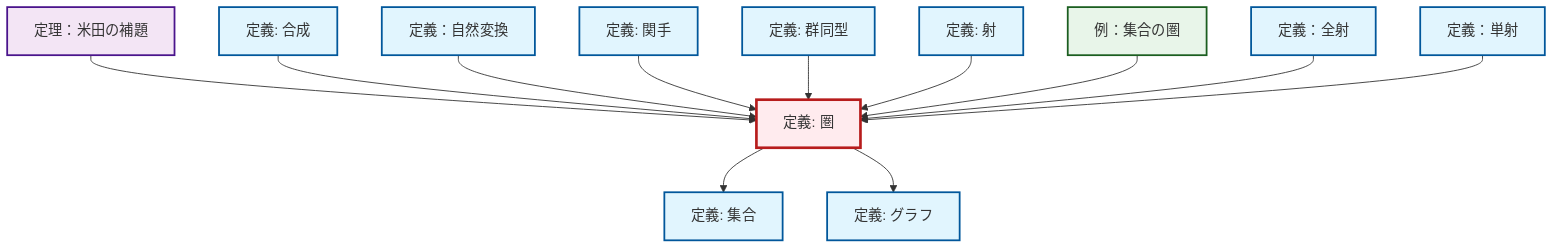 graph TD
    classDef definition fill:#e1f5fe,stroke:#01579b,stroke-width:2px
    classDef theorem fill:#f3e5f5,stroke:#4a148c,stroke-width:2px
    classDef axiom fill:#fff3e0,stroke:#e65100,stroke-width:2px
    classDef example fill:#e8f5e9,stroke:#1b5e20,stroke-width:2px
    classDef current fill:#ffebee,stroke:#b71c1c,stroke-width:3px
    def-set["定義: 集合"]:::definition
    def-composition["定義: 合成"]:::definition
    def-category["定義: 圏"]:::definition
    def-morphism["定義: 射"]:::definition
    def-functor["定義: 関手"]:::definition
    ex-set-category["例：集合の圏"]:::example
    thm-yoneda["定理：米田の補題"]:::theorem
    def-graph["定義: グラフ"]:::definition
    def-natural-transformation["定義：自然変換"]:::definition
    def-monomorphism["定義：単射"]:::definition
    def-isomorphism["定義: 群同型"]:::definition
    def-epimorphism["定義：全射"]:::definition
    def-category --> def-set
    thm-yoneda --> def-category
    def-composition --> def-category
    def-natural-transformation --> def-category
    def-functor --> def-category
    def-isomorphism --> def-category
    def-morphism --> def-category
    ex-set-category --> def-category
    def-epimorphism --> def-category
    def-monomorphism --> def-category
    def-category --> def-graph
    class def-category current